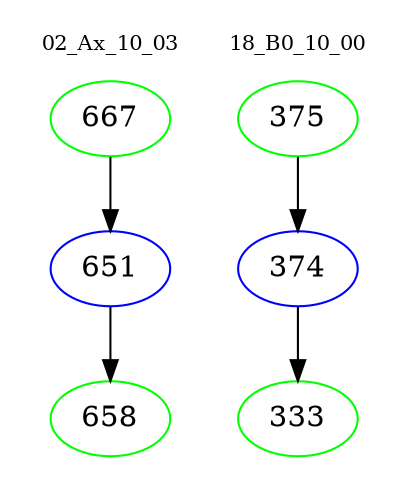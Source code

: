 digraph{
subgraph cluster_0 {
color = white
label = "02_Ax_10_03";
fontsize=10;
T0_667 [label="667", color="green"]
T0_667 -> T0_651 [color="black"]
T0_651 [label="651", color="blue"]
T0_651 -> T0_658 [color="black"]
T0_658 [label="658", color="green"]
}
subgraph cluster_1 {
color = white
label = "18_B0_10_00";
fontsize=10;
T1_375 [label="375", color="green"]
T1_375 -> T1_374 [color="black"]
T1_374 [label="374", color="blue"]
T1_374 -> T1_333 [color="black"]
T1_333 [label="333", color="green"]
}
}
